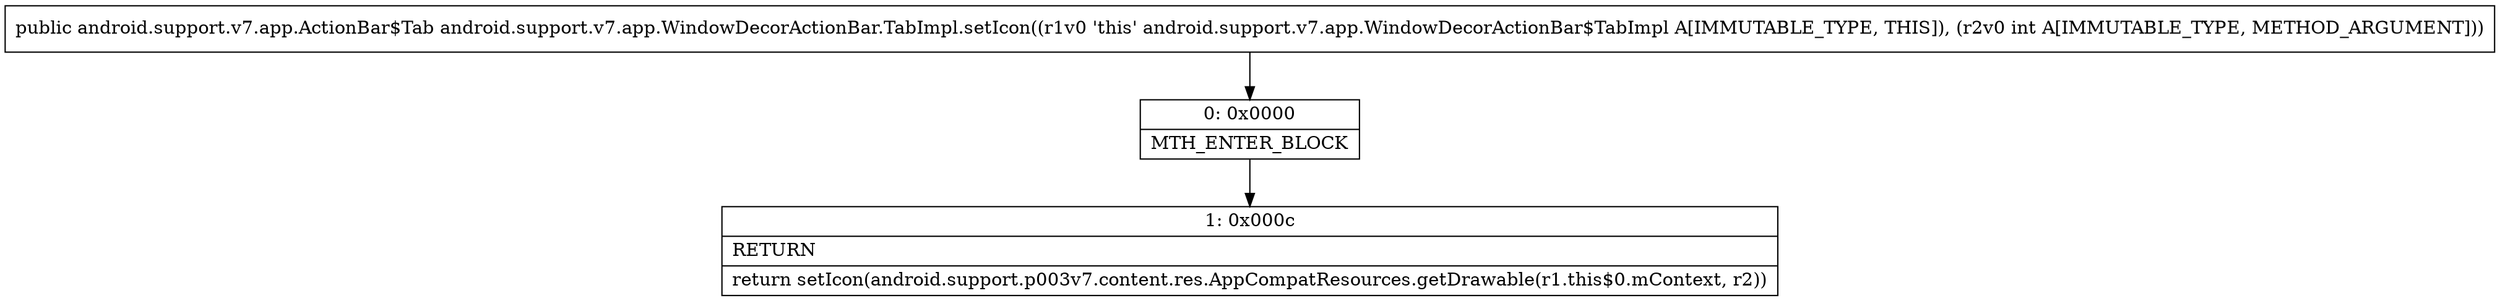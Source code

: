 digraph "CFG forandroid.support.v7.app.WindowDecorActionBar.TabImpl.setIcon(I)Landroid\/support\/v7\/app\/ActionBar$Tab;" {
Node_0 [shape=record,label="{0\:\ 0x0000|MTH_ENTER_BLOCK\l}"];
Node_1 [shape=record,label="{1\:\ 0x000c|RETURN\l|return setIcon(android.support.p003v7.content.res.AppCompatResources.getDrawable(r1.this$0.mContext, r2))\l}"];
MethodNode[shape=record,label="{public android.support.v7.app.ActionBar$Tab android.support.v7.app.WindowDecorActionBar.TabImpl.setIcon((r1v0 'this' android.support.v7.app.WindowDecorActionBar$TabImpl A[IMMUTABLE_TYPE, THIS]), (r2v0 int A[IMMUTABLE_TYPE, METHOD_ARGUMENT])) }"];
MethodNode -> Node_0;
Node_0 -> Node_1;
}

